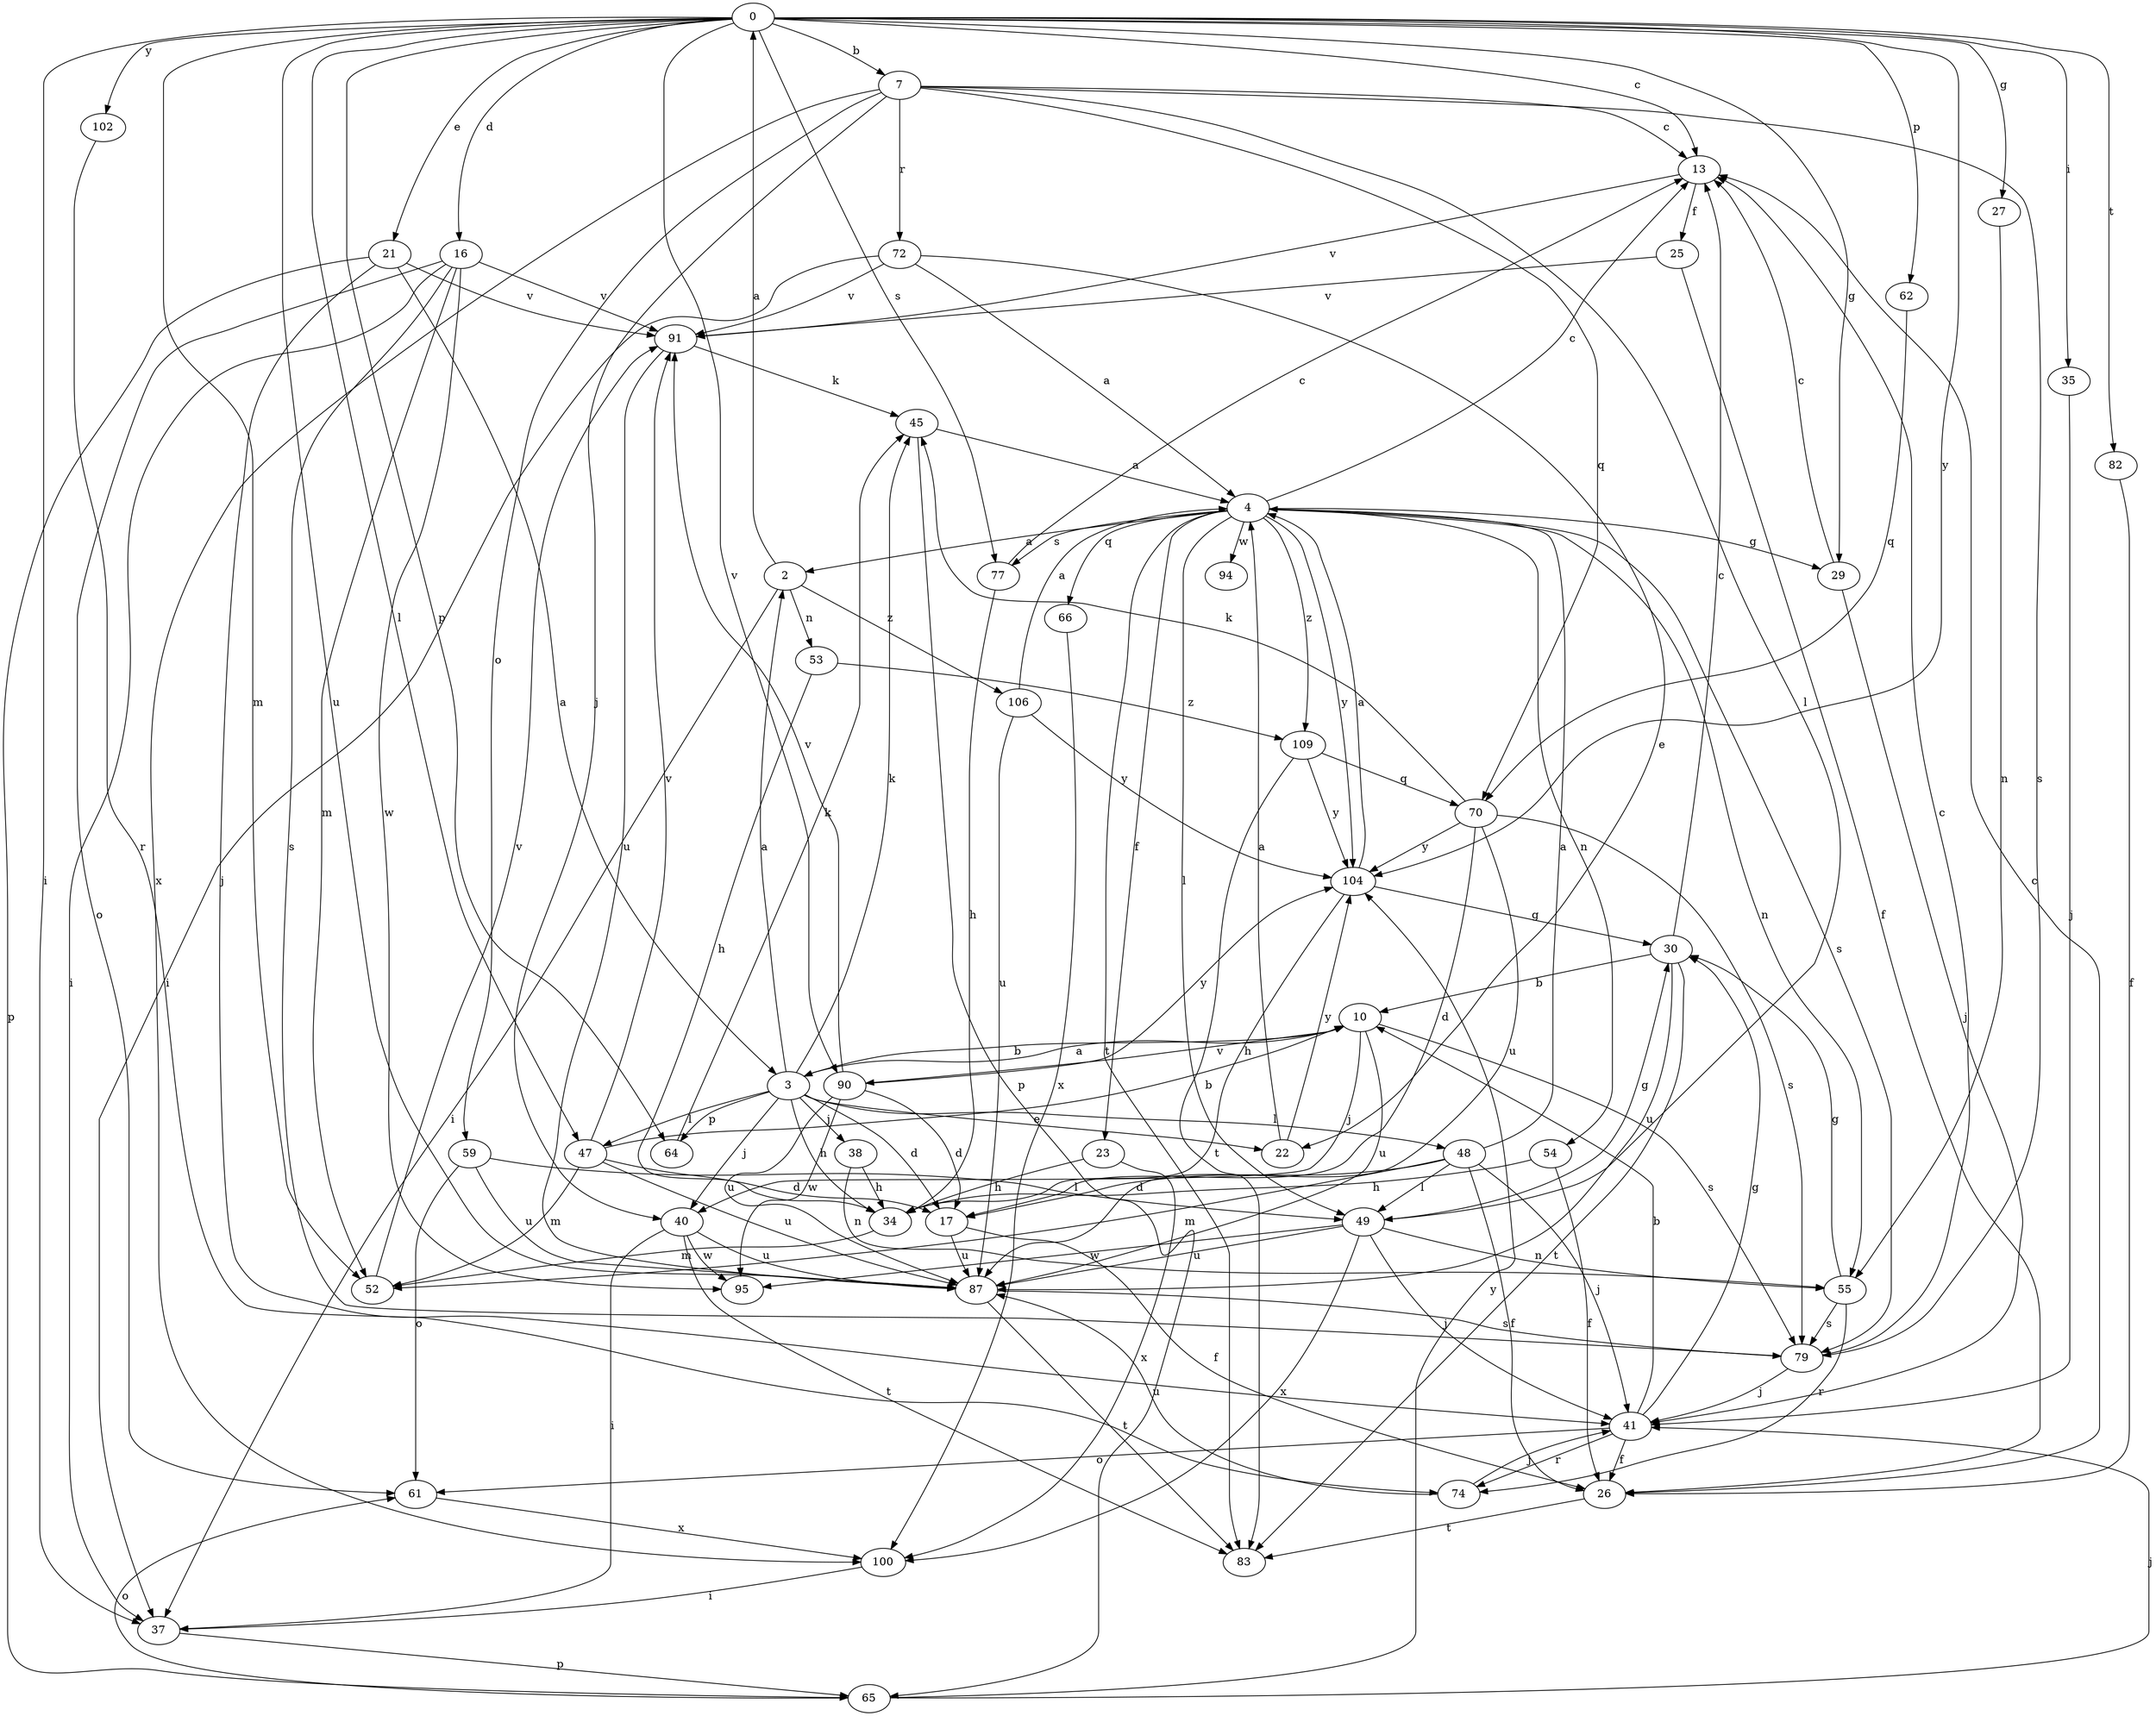 strict digraph  {
0;
2;
3;
4;
7;
10;
13;
16;
17;
21;
22;
23;
25;
26;
27;
29;
30;
34;
35;
37;
38;
40;
41;
45;
47;
48;
49;
52;
53;
54;
55;
59;
61;
62;
64;
65;
66;
70;
72;
74;
77;
79;
82;
83;
87;
90;
91;
94;
95;
100;
102;
104;
106;
109;
0 -> 7  [label=b];
0 -> 13  [label=c];
0 -> 16  [label=d];
0 -> 21  [label=e];
0 -> 27  [label=g];
0 -> 29  [label=g];
0 -> 35  [label=i];
0 -> 37  [label=i];
0 -> 47  [label=l];
0 -> 52  [label=m];
0 -> 62  [label=p];
0 -> 64  [label=p];
0 -> 77  [label=s];
0 -> 82  [label=t];
0 -> 87  [label=u];
0 -> 90  [label=v];
0 -> 102  [label=y];
0 -> 104  [label=y];
2 -> 0  [label=a];
2 -> 37  [label=i];
2 -> 53  [label=n];
2 -> 106  [label=z];
3 -> 2  [label=a];
3 -> 10  [label=b];
3 -> 17  [label=d];
3 -> 22  [label=e];
3 -> 34  [label=h];
3 -> 38  [label=j];
3 -> 40  [label=j];
3 -> 45  [label=k];
3 -> 47  [label=l];
3 -> 48  [label=l];
3 -> 64  [label=p];
4 -> 2  [label=a];
4 -> 13  [label=c];
4 -> 23  [label=f];
4 -> 29  [label=g];
4 -> 49  [label=l];
4 -> 54  [label=n];
4 -> 55  [label=n];
4 -> 66  [label=q];
4 -> 77  [label=s];
4 -> 79  [label=s];
4 -> 83  [label=t];
4 -> 94  [label=w];
4 -> 104  [label=y];
4 -> 109  [label=z];
7 -> 13  [label=c];
7 -> 40  [label=j];
7 -> 49  [label=l];
7 -> 59  [label=o];
7 -> 70  [label=q];
7 -> 72  [label=r];
7 -> 79  [label=s];
7 -> 100  [label=x];
10 -> 3  [label=a];
10 -> 40  [label=j];
10 -> 79  [label=s];
10 -> 87  [label=u];
10 -> 90  [label=v];
13 -> 25  [label=f];
13 -> 91  [label=v];
16 -> 37  [label=i];
16 -> 52  [label=m];
16 -> 61  [label=o];
16 -> 79  [label=s];
16 -> 91  [label=v];
16 -> 95  [label=w];
17 -> 26  [label=f];
17 -> 87  [label=u];
21 -> 3  [label=a];
21 -> 41  [label=j];
21 -> 65  [label=p];
21 -> 91  [label=v];
22 -> 4  [label=a];
22 -> 104  [label=y];
23 -> 34  [label=h];
23 -> 100  [label=x];
25 -> 26  [label=f];
25 -> 91  [label=v];
26 -> 13  [label=c];
26 -> 83  [label=t];
27 -> 55  [label=n];
29 -> 13  [label=c];
29 -> 41  [label=j];
30 -> 10  [label=b];
30 -> 13  [label=c];
30 -> 83  [label=t];
30 -> 87  [label=u];
34 -> 52  [label=m];
35 -> 41  [label=j];
37 -> 65  [label=p];
38 -> 34  [label=h];
38 -> 55  [label=n];
40 -> 37  [label=i];
40 -> 83  [label=t];
40 -> 87  [label=u];
40 -> 95  [label=w];
41 -> 10  [label=b];
41 -> 26  [label=f];
41 -> 30  [label=g];
41 -> 61  [label=o];
41 -> 74  [label=r];
45 -> 4  [label=a];
45 -> 65  [label=p];
47 -> 10  [label=b];
47 -> 17  [label=d];
47 -> 52  [label=m];
47 -> 87  [label=u];
47 -> 91  [label=v];
48 -> 4  [label=a];
48 -> 17  [label=d];
48 -> 26  [label=f];
48 -> 41  [label=j];
48 -> 49  [label=l];
48 -> 52  [label=m];
49 -> 30  [label=g];
49 -> 41  [label=j];
49 -> 55  [label=n];
49 -> 87  [label=u];
49 -> 95  [label=w];
49 -> 100  [label=x];
52 -> 91  [label=v];
53 -> 34  [label=h];
53 -> 109  [label=z];
54 -> 26  [label=f];
54 -> 34  [label=h];
55 -> 30  [label=g];
55 -> 74  [label=r];
55 -> 79  [label=s];
59 -> 49  [label=l];
59 -> 61  [label=o];
59 -> 87  [label=u];
61 -> 100  [label=x];
62 -> 70  [label=q];
64 -> 45  [label=k];
65 -> 41  [label=j];
65 -> 61  [label=o];
65 -> 104  [label=y];
66 -> 100  [label=x];
70 -> 17  [label=d];
70 -> 45  [label=k];
70 -> 79  [label=s];
70 -> 87  [label=u];
70 -> 104  [label=y];
72 -> 4  [label=a];
72 -> 22  [label=e];
72 -> 37  [label=i];
72 -> 91  [label=v];
74 -> 41  [label=j];
74 -> 87  [label=u];
77 -> 13  [label=c];
77 -> 34  [label=h];
79 -> 13  [label=c];
79 -> 41  [label=j];
82 -> 26  [label=f];
87 -> 79  [label=s];
87 -> 83  [label=t];
90 -> 17  [label=d];
90 -> 87  [label=u];
90 -> 91  [label=v];
90 -> 95  [label=w];
90 -> 104  [label=y];
91 -> 45  [label=k];
91 -> 87  [label=u];
100 -> 37  [label=i];
102 -> 74  [label=r];
104 -> 4  [label=a];
104 -> 30  [label=g];
104 -> 34  [label=h];
106 -> 4  [label=a];
106 -> 87  [label=u];
106 -> 104  [label=y];
109 -> 70  [label=q];
109 -> 83  [label=t];
109 -> 104  [label=y];
}
